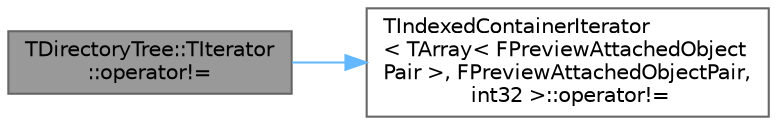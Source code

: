 digraph "TDirectoryTree::TIterator::operator!="
{
 // INTERACTIVE_SVG=YES
 // LATEX_PDF_SIZE
  bgcolor="transparent";
  edge [fontname=Helvetica,fontsize=10,labelfontname=Helvetica,labelfontsize=10];
  node [fontname=Helvetica,fontsize=10,shape=box,height=0.2,width=0.4];
  rankdir="LR";
  Node1 [id="Node000001",label="TDirectoryTree::TIterator\l::operator!=",height=0.2,width=0.4,color="gray40", fillcolor="grey60", style="filled", fontcolor="black",tooltip=" "];
  Node1 -> Node2 [id="edge1_Node000001_Node000002",color="steelblue1",style="solid",tooltip=" "];
  Node2 [id="Node000002",label="TIndexedContainerIterator\l\< TArray\< FPreviewAttachedObject\lPair \>, FPreviewAttachedObjectPair,\l int32 \>::operator!=",height=0.2,width=0.4,color="grey40", fillcolor="white", style="filled",URL="$d4/d2c/classTIndexedContainerIterator.html#a238d72b670cd8b0f77d27a47b713c62e",tooltip=" "];
}
